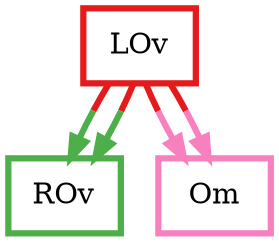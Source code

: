 digraph barS {
	{
		rank=same
	0 [shape=box,penwidth=3,colorscheme=set19,color=1,label="LOv"]
	}
	{
		rank=same
		2 [shape=box,penwidth=3,colorscheme=set19,color=3,label="ROv"]
		1 [shape=box,penwidth=3,colorscheme=set19,color=8,label="Om"]
	}
	0 -> 2 [penwidth=3,colorscheme=set19,color="1;0.5:3"]
	0 -> 1 [penwidth=3,colorscheme=set19,color="1;0.5:8"]
	0 -> 2 [penwidth=3,colorscheme=set19,color="1;0.5:3"]
	0 -> 1 [penwidth=3,colorscheme=set19,color="1;0.5:8"]
}
